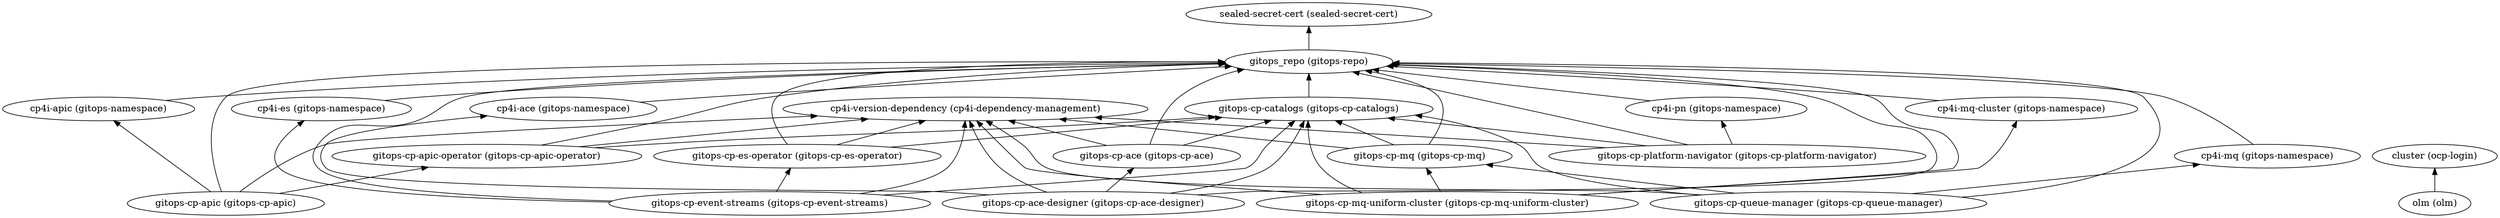 digraph {
    rankdir="BT"
    "cp4i-version-dependency (cp4i-dependency-management)"
"gitops-cp-ace (gitops-cp-ace)" -> "gitops_repo (gitops-repo)"
"gitops-cp-ace (gitops-cp-ace)" -> "gitops-cp-catalogs (gitops-cp-catalogs)"
"gitops-cp-ace (gitops-cp-ace)" -> "cp4i-version-dependency (cp4i-dependency-management)"
"gitops-cp-ace (gitops-cp-ace)"
"gitops_repo (gitops-repo)" -> "sealed-secret-cert (sealed-secret-cert)"
"gitops_repo (gitops-repo)"
"sealed-secret-cert (sealed-secret-cert)"
"gitops-cp-catalogs (gitops-cp-catalogs)" -> "gitops_repo (gitops-repo)"
"gitops-cp-catalogs (gitops-cp-catalogs)"
"gitops-cp-ace-designer (gitops-cp-ace-designer)" -> "gitops_repo (gitops-repo)"
"gitops-cp-ace-designer (gitops-cp-ace-designer)" -> "cp4i-ace (gitops-namespace)"
"gitops-cp-ace-designer (gitops-cp-ace-designer)" -> "gitops-cp-catalogs (gitops-cp-catalogs)"
"gitops-cp-ace-designer (gitops-cp-ace-designer)" -> "cp4i-version-dependency (cp4i-dependency-management)"
"gitops-cp-ace-designer (gitops-cp-ace-designer)" -> "gitops-cp-ace (gitops-cp-ace)"
"gitops-cp-ace-designer (gitops-cp-ace-designer)"
"cp4i-ace (gitops-namespace)" -> "gitops_repo (gitops-repo)"
"cp4i-ace (gitops-namespace)"
"gitops-cp-apic (gitops-cp-apic)" -> "gitops_repo (gitops-repo)"
"gitops-cp-apic (gitops-cp-apic)" -> "cp4i-apic (gitops-namespace)"
"gitops-cp-apic (gitops-cp-apic)" -> "gitops-cp-apic-operator (gitops-cp-apic-operator)"
"gitops-cp-apic (gitops-cp-apic)" -> "cp4i-version-dependency (cp4i-dependency-management)"
"gitops-cp-apic (gitops-cp-apic)"
"cp4i-apic (gitops-namespace)" -> "gitops_repo (gitops-repo)"
"cp4i-apic (gitops-namespace)"
"gitops-cp-apic-operator (gitops-cp-apic-operator)" -> "gitops_repo (gitops-repo)"
"gitops-cp-apic-operator (gitops-cp-apic-operator)" -> "gitops-cp-catalogs (gitops-cp-catalogs)"
"gitops-cp-apic-operator (gitops-cp-apic-operator)" -> "cp4i-version-dependency (cp4i-dependency-management)"
"gitops-cp-apic-operator (gitops-cp-apic-operator)"
"gitops-cp-es-operator (gitops-cp-es-operator)" -> "gitops_repo (gitops-repo)"
"gitops-cp-es-operator (gitops-cp-es-operator)" -> "gitops-cp-catalogs (gitops-cp-catalogs)"
"gitops-cp-es-operator (gitops-cp-es-operator)" -> "cp4i-version-dependency (cp4i-dependency-management)"
"gitops-cp-es-operator (gitops-cp-es-operator)"
"gitops-cp-event-streams (gitops-cp-event-streams)" -> "gitops_repo (gitops-repo)"
"gitops-cp-event-streams (gitops-cp-event-streams)" -> "gitops-cp-catalogs (gitops-cp-catalogs)"
"gitops-cp-event-streams (gitops-cp-event-streams)" -> "cp4i-version-dependency (cp4i-dependency-management)"
"gitops-cp-event-streams (gitops-cp-event-streams)" -> "cp4i-es (gitops-namespace)"
"gitops-cp-event-streams (gitops-cp-event-streams)" -> "gitops-cp-es-operator (gitops-cp-es-operator)"
"gitops-cp-event-streams (gitops-cp-event-streams)"
"cp4i-es (gitops-namespace)" -> "gitops_repo (gitops-repo)"
"cp4i-es (gitops-namespace)"
"gitops-cp-mq (gitops-cp-mq)" -> "gitops_repo (gitops-repo)"
"gitops-cp-mq (gitops-cp-mq)" -> "gitops-cp-catalogs (gitops-cp-catalogs)"
"gitops-cp-mq (gitops-cp-mq)" -> "cp4i-version-dependency (cp4i-dependency-management)"
"gitops-cp-mq (gitops-cp-mq)"
"gitops-cp-mq-uniform-cluster (gitops-cp-mq-uniform-cluster)" -> "gitops_repo (gitops-repo)"
"gitops-cp-mq-uniform-cluster (gitops-cp-mq-uniform-cluster)" -> "gitops-cp-catalogs (gitops-cp-catalogs)"
"gitops-cp-mq-uniform-cluster (gitops-cp-mq-uniform-cluster)" -> "cp4i-version-dependency (cp4i-dependency-management)"
"gitops-cp-mq-uniform-cluster (gitops-cp-mq-uniform-cluster)" -> "cp4i-mq-cluster (gitops-namespace)"
"gitops-cp-mq-uniform-cluster (gitops-cp-mq-uniform-cluster)" -> "gitops-cp-mq (gitops-cp-mq)"
"gitops-cp-mq-uniform-cluster (gitops-cp-mq-uniform-cluster)"
"cp4i-mq-cluster (gitops-namespace)" -> "gitops_repo (gitops-repo)"
"cp4i-mq-cluster (gitops-namespace)"
"gitops-cp-platform-navigator (gitops-cp-platform-navigator)" -> "gitops_repo (gitops-repo)"
"gitops-cp-platform-navigator (gitops-cp-platform-navigator)" -> "cp4i-pn (gitops-namespace)"
"gitops-cp-platform-navigator (gitops-cp-platform-navigator)" -> "gitops-cp-catalogs (gitops-cp-catalogs)"
"gitops-cp-platform-navigator (gitops-cp-platform-navigator)" -> "cp4i-version-dependency (cp4i-dependency-management)"
"gitops-cp-platform-navigator (gitops-cp-platform-navigator)"
"cp4i-pn (gitops-namespace)" -> "gitops_repo (gitops-repo)"
"cp4i-pn (gitops-namespace)"
"gitops-cp-queue-manager (gitops-cp-queue-manager)" -> "gitops_repo (gitops-repo)"
"gitops-cp-queue-manager (gitops-cp-queue-manager)" -> "gitops-cp-catalogs (gitops-cp-catalogs)"
"gitops-cp-queue-manager (gitops-cp-queue-manager)" -> "cp4i-version-dependency (cp4i-dependency-management)"
"gitops-cp-queue-manager (gitops-cp-queue-manager)" -> "cp4i-mq (gitops-namespace)"
"gitops-cp-queue-manager (gitops-cp-queue-manager)" -> "gitops-cp-mq (gitops-cp-mq)"
"gitops-cp-queue-manager (gitops-cp-queue-manager)"
"cp4i-mq (gitops-namespace)" -> "gitops_repo (gitops-repo)"
"cp4i-mq (gitops-namespace)"
"cluster (ocp-login)"
"olm (olm)" -> "cluster (ocp-login)"
"olm (olm)"
  }